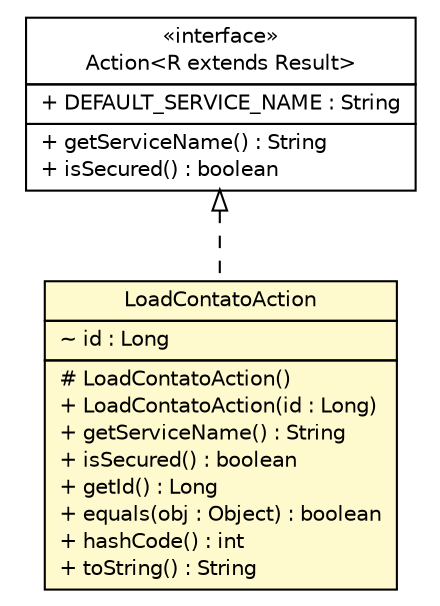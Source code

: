 #!/usr/local/bin/dot
#
# Class diagram 
# Generated by UMLGraph version 5.1 (http://www.umlgraph.org/)
#

digraph G {
	edge [fontname="Helvetica",fontsize=10,labelfontname="Helvetica",labelfontsize=10];
	node [fontname="Helvetica",fontsize=10,shape=plaintext];
	nodesep=0.25;
	ranksep=0.5;
	// br.net.meditec.shared.commands.LoadContatoAction
	c1435 [label=<<table title="br.net.meditec.shared.commands.LoadContatoAction" border="0" cellborder="1" cellspacing="0" cellpadding="2" port="p" bgcolor="lemonChiffon" href="./LoadContatoAction.html">
		<tr><td><table border="0" cellspacing="0" cellpadding="1">
<tr><td align="center" balign="center"> LoadContatoAction </td></tr>
		</table></td></tr>
		<tr><td><table border="0" cellspacing="0" cellpadding="1">
<tr><td align="left" balign="left"> ~ id : Long </td></tr>
		</table></td></tr>
		<tr><td><table border="0" cellspacing="0" cellpadding="1">
<tr><td align="left" balign="left"> # LoadContatoAction() </td></tr>
<tr><td align="left" balign="left"> + LoadContatoAction(id : Long) </td></tr>
<tr><td align="left" balign="left"> + getServiceName() : String </td></tr>
<tr><td align="left" balign="left"> + isSecured() : boolean </td></tr>
<tr><td align="left" balign="left"> + getId() : Long </td></tr>
<tr><td align="left" balign="left"> + equals(obj : Object) : boolean </td></tr>
<tr><td align="left" balign="left"> + hashCode() : int </td></tr>
<tr><td align="left" balign="left"> + toString() : String </td></tr>
		</table></td></tr>
		</table>>, fontname="Helvetica", fontcolor="black", fontsize=10.0];
	//br.net.meditec.shared.commands.LoadContatoAction implements com.gwtplatform.dispatch.shared.Action<R extends com.gwtplatform.dispatch.shared.Result>
	c1510:p -> c1435:p [dir=back,arrowtail=empty,style=dashed];
	// com.gwtplatform.dispatch.shared.Action<R extends com.gwtplatform.dispatch.shared.Result>
	c1510 [label=<<table title="com.gwtplatform.dispatch.shared.Action" border="0" cellborder="1" cellspacing="0" cellpadding="2" port="p" href="http://java.sun.com/j2se/1.4.2/docs/api/com/gwtplatform/dispatch/shared/Action.html">
		<tr><td><table border="0" cellspacing="0" cellpadding="1">
<tr><td align="center" balign="center"> &#171;interface&#187; </td></tr>
<tr><td align="center" balign="center"> Action&lt;R extends Result&gt; </td></tr>
		</table></td></tr>
		<tr><td><table border="0" cellspacing="0" cellpadding="1">
<tr><td align="left" balign="left"> + DEFAULT_SERVICE_NAME : String </td></tr>
		</table></td></tr>
		<tr><td><table border="0" cellspacing="0" cellpadding="1">
<tr><td align="left" balign="left"> + getServiceName() : String </td></tr>
<tr><td align="left" balign="left"> + isSecured() : boolean </td></tr>
		</table></td></tr>
		</table>>, fontname="Helvetica", fontcolor="black", fontsize=10.0];
}

